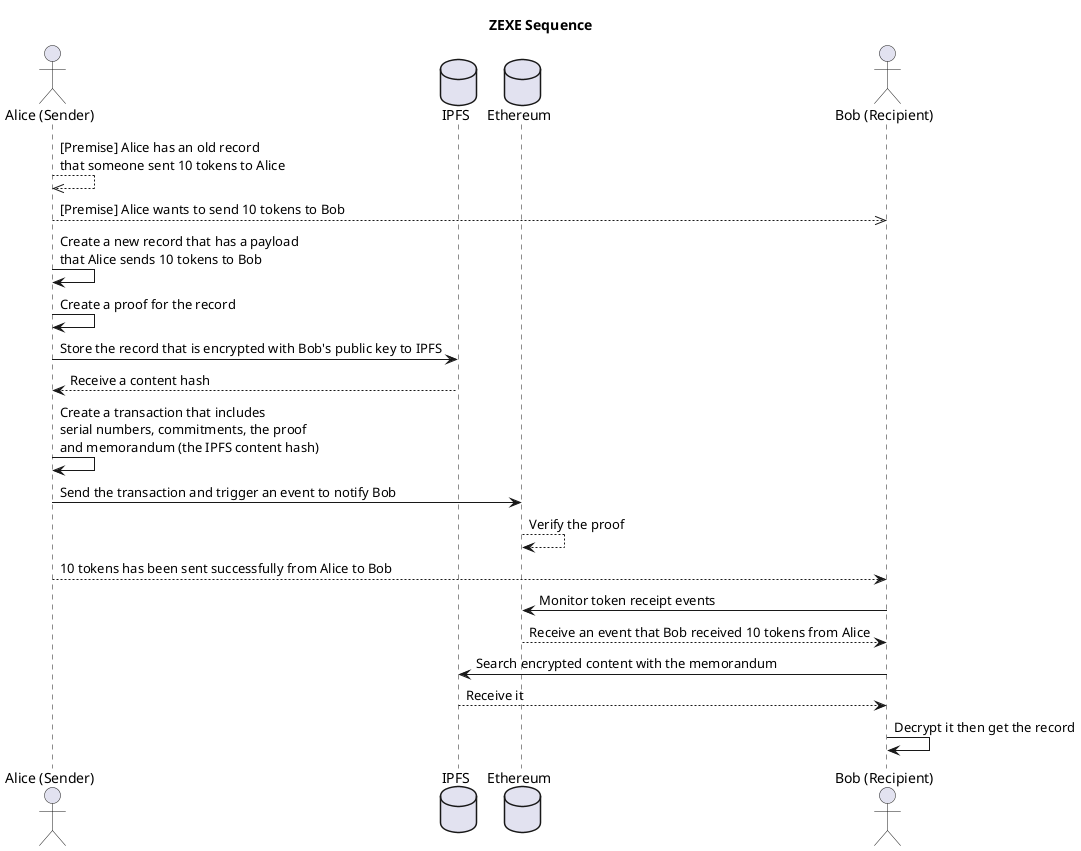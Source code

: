 @startuml zexe_sequence
title ZEXE Sequence
actor "Alice (Sender)" as A
database IPFS as I
database Ethereum as E
actor "Bob (Recipient)" as B

A -->> A: [Premise] Alice has an old record\nthat someone sent 10 tokens to Alice
A -->> B: [Premise] Alice wants to send 10 tokens to Bob
A -> A: Create a new record that has a payload\nthat Alice sends 10 tokens to Bob
A -> A: Create a proof for the record
A -> I: Store the record that is encrypted with Bob's public key to IPFS
A <-- I: Receive a content hash
A -> A: Create a transaction that includes\nserial numbers, commitments, the proof\nand memorandum (the IPFS content hash)
A -> E: Send the transaction and trigger an event to notify Bob
E --> E: Verify the proof
A --> B: 10 tokens has been sent successfully from Alice to Bob
E <- B: Monitor token receipt events
E --> B: Receive an event that Bob received 10 tokens from Alice
I <- B: Search encrypted content with the memorandum
I --> B: Receive it
B -> B: Decrypt it then get the record

@enduml
